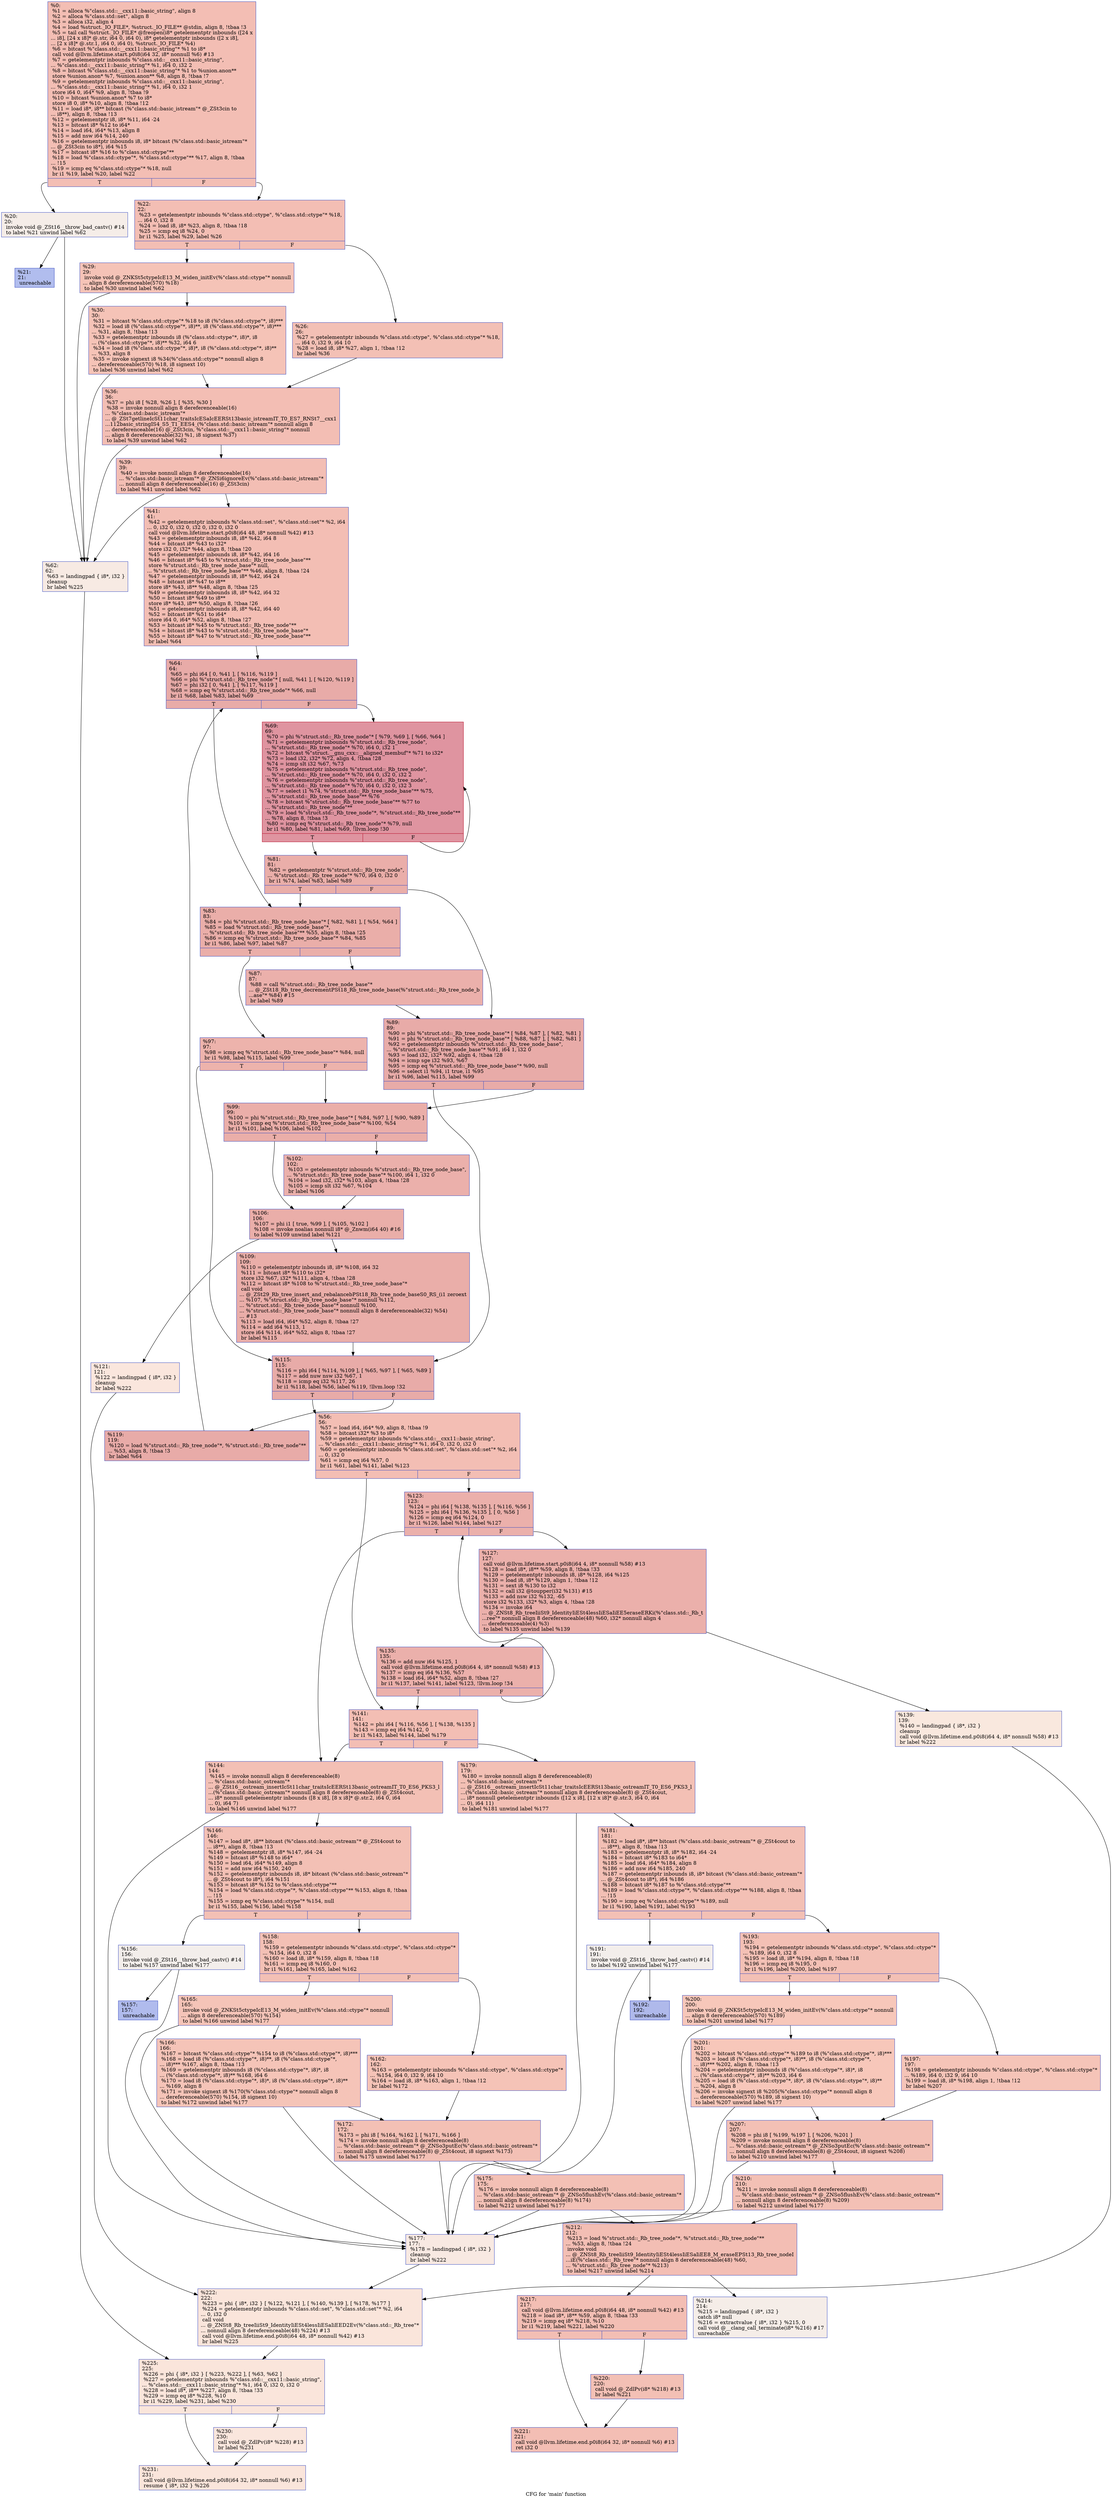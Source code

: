 digraph "CFG for 'main' function" {
	label="CFG for 'main' function";

	Node0x55f1816f0c80 [shape=record,color="#3d50c3ff", style=filled, fillcolor="#e36c5570",label="{%0:\l  %1 = alloca %\"class.std::__cxx11::basic_string\", align 8\l  %2 = alloca %\"class.std::set\", align 8\l  %3 = alloca i32, align 4\l  %4 = load %struct._IO_FILE*, %struct._IO_FILE** @stdin, align 8, !tbaa !3\l  %5 = tail call %struct._IO_FILE* @freopen(i8* getelementptr inbounds ([24 x\l... i8], [24 x i8]* @.str, i64 0, i64 0), i8* getelementptr inbounds ([2 x i8],\l... [2 x i8]* @.str.1, i64 0, i64 0), %struct._IO_FILE* %4)\l  %6 = bitcast %\"class.std::__cxx11::basic_string\"* %1 to i8*\l  call void @llvm.lifetime.start.p0i8(i64 32, i8* nonnull %6) #13\l  %7 = getelementptr inbounds %\"class.std::__cxx11::basic_string\",\l... %\"class.std::__cxx11::basic_string\"* %1, i64 0, i32 2\l  %8 = bitcast %\"class.std::__cxx11::basic_string\"* %1 to %union.anon**\l  store %union.anon* %7, %union.anon** %8, align 8, !tbaa !7\l  %9 = getelementptr inbounds %\"class.std::__cxx11::basic_string\",\l... %\"class.std::__cxx11::basic_string\"* %1, i64 0, i32 1\l  store i64 0, i64* %9, align 8, !tbaa !9\l  %10 = bitcast %union.anon* %7 to i8*\l  store i8 0, i8* %10, align 8, !tbaa !12\l  %11 = load i8*, i8** bitcast (%\"class.std::basic_istream\"* @_ZSt3cin to\l... i8**), align 8, !tbaa !13\l  %12 = getelementptr i8, i8* %11, i64 -24\l  %13 = bitcast i8* %12 to i64*\l  %14 = load i64, i64* %13, align 8\l  %15 = add nsw i64 %14, 240\l  %16 = getelementptr inbounds i8, i8* bitcast (%\"class.std::basic_istream\"*\l... @_ZSt3cin to i8*), i64 %15\l  %17 = bitcast i8* %16 to %\"class.std::ctype\"**\l  %18 = load %\"class.std::ctype\"*, %\"class.std::ctype\"** %17, align 8, !tbaa\l... !15\l  %19 = icmp eq %\"class.std::ctype\"* %18, null\l  br i1 %19, label %20, label %22\l|{<s0>T|<s1>F}}"];
	Node0x55f1816f0c80:s0 -> Node0x55f1816f1a20;
	Node0x55f1816f0c80:s1 -> Node0x55f1816f3050;
	Node0x55f1816f1a20 [shape=record,color="#3d50c3ff", style=filled, fillcolor="#e8d6cc70",label="{%20:\l20:                                               \l  invoke void @_ZSt16__throw_bad_castv() #14\l          to label %21 unwind label %62\l}"];
	Node0x55f1816f1a20 -> Node0x55f1816f31e0;
	Node0x55f1816f1a20 -> Node0x55f1816f3230;
	Node0x55f1816f31e0 [shape=record,color="#3d50c3ff", style=filled, fillcolor="#4f69d970",label="{%21:\l21:                                               \l  unreachable\l}"];
	Node0x55f1816f3050 [shape=record,color="#3d50c3ff", style=filled, fillcolor="#e36c5570",label="{%22:\l22:                                               \l  %23 = getelementptr inbounds %\"class.std::ctype\", %\"class.std::ctype\"* %18,\l... i64 0, i32 8\l  %24 = load i8, i8* %23, align 8, !tbaa !18\l  %25 = icmp eq i8 %24, 0\l  br i1 %25, label %29, label %26\l|{<s0>T|<s1>F}}"];
	Node0x55f1816f3050:s0 -> Node0x55f1816f37c0;
	Node0x55f1816f3050:s1 -> Node0x55f1816f3850;
	Node0x55f1816f3850 [shape=record,color="#3d50c3ff", style=filled, fillcolor="#e5705870",label="{%26:\l26:                                               \l  %27 = getelementptr inbounds %\"class.std::ctype\", %\"class.std::ctype\"* %18,\l... i64 0, i32 9, i64 10\l  %28 = load i8, i8* %27, align 1, !tbaa !12\l  br label %36\l}"];
	Node0x55f1816f3850 -> Node0x55f1816f4070;
	Node0x55f1816f37c0 [shape=record,color="#3d50c3ff", style=filled, fillcolor="#e8765c70",label="{%29:\l29:                                               \l  invoke void @_ZNKSt5ctypeIcE13_M_widen_initEv(%\"class.std::ctype\"* nonnull\l... align 8 dereferenceable(570) %18)\l          to label %30 unwind label %62\l}"];
	Node0x55f1816f37c0 -> Node0x55f1816f41b0;
	Node0x55f1816f37c0 -> Node0x55f1816f3230;
	Node0x55f1816f41b0 [shape=record,color="#3d50c3ff", style=filled, fillcolor="#e8765c70",label="{%30:\l30:                                               \l  %31 = bitcast %\"class.std::ctype\"* %18 to i8 (%\"class.std::ctype\"*, i8)***\l  %32 = load i8 (%\"class.std::ctype\"*, i8)**, i8 (%\"class.std::ctype\"*, i8)***\l... %31, align 8, !tbaa !13\l  %33 = getelementptr inbounds i8 (%\"class.std::ctype\"*, i8)*, i8\l... (%\"class.std::ctype\"*, i8)** %32, i64 6\l  %34 = load i8 (%\"class.std::ctype\"*, i8)*, i8 (%\"class.std::ctype\"*, i8)**\l... %33, align 8\l  %35 = invoke signext i8 %34(%\"class.std::ctype\"* nonnull align 8\l... dereferenceable(570) %18, i8 signext 10)\l          to label %36 unwind label %62\l}"];
	Node0x55f1816f41b0 -> Node0x55f1816f4070;
	Node0x55f1816f41b0 -> Node0x55f1816f3230;
	Node0x55f1816f4070 [shape=record,color="#3d50c3ff", style=filled, fillcolor="#e36c5570",label="{%36:\l36:                                               \l  %37 = phi i8 [ %28, %26 ], [ %35, %30 ]\l  %38 = invoke nonnull align 8 dereferenceable(16)\l... %\"class.std::basic_istream\"*\l... @_ZSt7getlineIcSt11char_traitsIcESaIcEERSt13basic_istreamIT_T0_ES7_RNSt7__cxx1\l...112basic_stringIS4_S5_T1_EES4_(%\"class.std::basic_istream\"* nonnull align 8\l... dereferenceable(16) @_ZSt3cin, %\"class.std::__cxx11::basic_string\"* nonnull\l... align 8 dereferenceable(32) %1, i8 signext %37)\l          to label %39 unwind label %62\l}"];
	Node0x55f1816f4070 -> Node0x55f1816f5950;
	Node0x55f1816f4070 -> Node0x55f1816f3230;
	Node0x55f1816f5950 [shape=record,color="#3d50c3ff", style=filled, fillcolor="#e36c5570",label="{%39:\l39:                                               \l  %40 = invoke nonnull align 8 dereferenceable(16)\l... %\"class.std::basic_istream\"* @_ZNSi6ignoreEv(%\"class.std::basic_istream\"*\l... nonnull align 8 dereferenceable(16) @_ZSt3cin)\l          to label %41 unwind label %62\l}"];
	Node0x55f1816f5950 -> Node0x55f1816f5b90;
	Node0x55f1816f5950 -> Node0x55f1816f3230;
	Node0x55f1816f5b90 [shape=record,color="#3d50c3ff", style=filled, fillcolor="#e36c5570",label="{%41:\l41:                                               \l  %42 = getelementptr inbounds %\"class.std::set\", %\"class.std::set\"* %2, i64\l... 0, i32 0, i32 0, i32 0, i32 0, i32 0\l  call void @llvm.lifetime.start.p0i8(i64 48, i8* nonnull %42) #13\l  %43 = getelementptr inbounds i8, i8* %42, i64 8\l  %44 = bitcast i8* %43 to i32*\l  store i32 0, i32* %44, align 8, !tbaa !20\l  %45 = getelementptr inbounds i8, i8* %42, i64 16\l  %46 = bitcast i8* %45 to %\"struct.std::_Rb_tree_node_base\"**\l  store %\"struct.std::_Rb_tree_node_base\"* null,\l... %\"struct.std::_Rb_tree_node_base\"** %46, align 8, !tbaa !24\l  %47 = getelementptr inbounds i8, i8* %42, i64 24\l  %48 = bitcast i8* %47 to i8**\l  store i8* %43, i8** %48, align 8, !tbaa !25\l  %49 = getelementptr inbounds i8, i8* %42, i64 32\l  %50 = bitcast i8* %49 to i8**\l  store i8* %43, i8** %50, align 8, !tbaa !26\l  %51 = getelementptr inbounds i8, i8* %42, i64 40\l  %52 = bitcast i8* %51 to i64*\l  store i64 0, i64* %52, align 8, !tbaa !27\l  %53 = bitcast i8* %45 to %\"struct.std::_Rb_tree_node\"**\l  %54 = bitcast i8* %43 to %\"struct.std::_Rb_tree_node_base\"*\l  %55 = bitcast i8* %47 to %\"struct.std::_Rb_tree_node_base\"**\l  br label %64\l}"];
	Node0x55f1816f5b90 -> Node0x55f1816f6ee0;
	Node0x55f1816f6fe0 [shape=record,color="#3d50c3ff", style=filled, fillcolor="#e36c5570",label="{%56:\l56:                                               \l  %57 = load i64, i64* %9, align 8, !tbaa !9\l  %58 = bitcast i32* %3 to i8*\l  %59 = getelementptr inbounds %\"class.std::__cxx11::basic_string\",\l... %\"class.std::__cxx11::basic_string\"* %1, i64 0, i32 0, i32 0\l  %60 = getelementptr inbounds %\"class.std::set\", %\"class.std::set\"* %2, i64\l... 0, i32 0\l  %61 = icmp eq i64 %57, 0\l  br i1 %61, label %141, label %123\l|{<s0>T|<s1>F}}"];
	Node0x55f1816f6fe0:s0 -> Node0x55f1816f78b0;
	Node0x55f1816f6fe0:s1 -> Node0x55f1816f7900;
	Node0x55f1816f3230 [shape=record,color="#3d50c3ff", style=filled, fillcolor="#eed0c070",label="{%62:\l62:                                               \l  %63 = landingpad \{ i8*, i32 \}\l          cleanup\l  br label %225\l}"];
	Node0x55f1816f3230 -> Node0x55f1816f7ab0;
	Node0x55f1816f6ee0 [shape=record,color="#3d50c3ff", style=filled, fillcolor="#cc403a70",label="{%64:\l64:                                               \l  %65 = phi i64 [ 0, %41 ], [ %116, %119 ]\l  %66 = phi %\"struct.std::_Rb_tree_node\"* [ null, %41 ], [ %120, %119 ]\l  %67 = phi i32 [ 0, %41 ], [ %117, %119 ]\l  %68 = icmp eq %\"struct.std::_Rb_tree_node\"* %66, null\l  br i1 %68, label %83, label %69\l|{<s0>T|<s1>F}}"];
	Node0x55f1816f6ee0:s0 -> Node0x55f1816f7fd0;
	Node0x55f1816f6ee0:s1 -> Node0x55f1816f8060;
	Node0x55f1816f8060 [shape=record,color="#b70d28ff", style=filled, fillcolor="#b70d2870",label="{%69:\l69:                                               \l  %70 = phi %\"struct.std::_Rb_tree_node\"* [ %79, %69 ], [ %66, %64 ]\l  %71 = getelementptr inbounds %\"struct.std::_Rb_tree_node\",\l... %\"struct.std::_Rb_tree_node\"* %70, i64 0, i32 1\l  %72 = bitcast %\"struct.__gnu_cxx::__aligned_membuf\"* %71 to i32*\l  %73 = load i32, i32* %72, align 4, !tbaa !28\l  %74 = icmp slt i32 %67, %73\l  %75 = getelementptr inbounds %\"struct.std::_Rb_tree_node\",\l... %\"struct.std::_Rb_tree_node\"* %70, i64 0, i32 0, i32 2\l  %76 = getelementptr inbounds %\"struct.std::_Rb_tree_node\",\l... %\"struct.std::_Rb_tree_node\"* %70, i64 0, i32 0, i32 3\l  %77 = select i1 %74, %\"struct.std::_Rb_tree_node_base\"** %75,\l... %\"struct.std::_Rb_tree_node_base\"** %76\l  %78 = bitcast %\"struct.std::_Rb_tree_node_base\"** %77 to\l... %\"struct.std::_Rb_tree_node\"**\l  %79 = load %\"struct.std::_Rb_tree_node\"*, %\"struct.std::_Rb_tree_node\"**\l... %78, align 8, !tbaa !3\l  %80 = icmp eq %\"struct.std::_Rb_tree_node\"* %79, null\l  br i1 %80, label %81, label %69, !llvm.loop !30\l|{<s0>T|<s1>F}}"];
	Node0x55f1816f8060:s0 -> Node0x55f1816f8e30;
	Node0x55f1816f8060:s1 -> Node0x55f1816f8060;
	Node0x55f1816f8e30 [shape=record,color="#3d50c3ff", style=filled, fillcolor="#d0473d70",label="{%81:\l81:                                               \l  %82 = getelementptr %\"struct.std::_Rb_tree_node\",\l... %\"struct.std::_Rb_tree_node\"* %70, i64 0, i32 0\l  br i1 %74, label %83, label %89\l|{<s0>T|<s1>F}}"];
	Node0x55f1816f8e30:s0 -> Node0x55f1816f7fd0;
	Node0x55f1816f8e30:s1 -> Node0x55f1816f9110;
	Node0x55f1816f7fd0 [shape=record,color="#3d50c3ff", style=filled, fillcolor="#d0473d70",label="{%83:\l83:                                               \l  %84 = phi %\"struct.std::_Rb_tree_node_base\"* [ %82, %81 ], [ %54, %64 ]\l  %85 = load %\"struct.std::_Rb_tree_node_base\"*,\l... %\"struct.std::_Rb_tree_node_base\"** %55, align 8, !tbaa !25\l  %86 = icmp eq %\"struct.std::_Rb_tree_node_base\"* %84, %85\l  br i1 %86, label %97, label %87\l|{<s0>T|<s1>F}}"];
	Node0x55f1816f7fd0:s0 -> Node0x55f1816f99d0;
	Node0x55f1816f7fd0:s1 -> Node0x55f1816f9a20;
	Node0x55f1816f9a20 [shape=record,color="#3d50c3ff", style=filled, fillcolor="#d24b4070",label="{%87:\l87:                                               \l  %88 = call %\"struct.std::_Rb_tree_node_base\"*\l... @_ZSt18_Rb_tree_decrementPSt18_Rb_tree_node_base(%\"struct.std::_Rb_tree_node_b\l...ase\"* %84) #15\l  br label %89\l}"];
	Node0x55f1816f9a20 -> Node0x55f1816f9110;
	Node0x55f1816f9110 [shape=record,color="#3d50c3ff", style=filled, fillcolor="#cc403a70",label="{%89:\l89:                                               \l  %90 = phi %\"struct.std::_Rb_tree_node_base\"* [ %84, %87 ], [ %82, %81 ]\l  %91 = phi %\"struct.std::_Rb_tree_node_base\"* [ %88, %87 ], [ %82, %81 ]\l  %92 = getelementptr inbounds %\"struct.std::_Rb_tree_node_base\",\l... %\"struct.std::_Rb_tree_node_base\"* %91, i64 1, i32 0\l  %93 = load i32, i32* %92, align 4, !tbaa !28\l  %94 = icmp sge i32 %93, %67\l  %95 = icmp eq %\"struct.std::_Rb_tree_node_base\"* %90, null\l  %96 = select i1 %94, i1 true, i1 %95\l  br i1 %96, label %115, label %99\l|{<s0>T|<s1>F}}"];
	Node0x55f1816f9110:s0 -> Node0x55f1816fa900;
	Node0x55f1816f9110:s1 -> Node0x55f1816fa950;
	Node0x55f1816f99d0 [shape=record,color="#3d50c3ff", style=filled, fillcolor="#d6524470",label="{%97:\l97:                                               \l  %98 = icmp eq %\"struct.std::_Rb_tree_node_base\"* %84, null\l  br i1 %98, label %115, label %99\l|{<s0>T|<s1>F}}"];
	Node0x55f1816f99d0:s0 -> Node0x55f1816fa900;
	Node0x55f1816f99d0:s1 -> Node0x55f1816fa950;
	Node0x55f1816fa950 [shape=record,color="#3d50c3ff", style=filled, fillcolor="#d0473d70",label="{%99:\l99:                                               \l  %100 = phi %\"struct.std::_Rb_tree_node_base\"* [ %84, %97 ], [ %90, %89 ]\l  %101 = icmp eq %\"struct.std::_Rb_tree_node_base\"* %100, %54\l  br i1 %101, label %106, label %102\l|{<s0>T|<s1>F}}"];
	Node0x55f1816fa950:s0 -> Node0x55f1816facd0;
	Node0x55f1816fa950:s1 -> Node0x55f1816fad20;
	Node0x55f1816fad20 [shape=record,color="#3d50c3ff", style=filled, fillcolor="#d24b4070",label="{%102:\l102:                                              \l  %103 = getelementptr inbounds %\"struct.std::_Rb_tree_node_base\",\l... %\"struct.std::_Rb_tree_node_base\"* %100, i64 1, i32 0\l  %104 = load i32, i32* %103, align 4, !tbaa !28\l  %105 = icmp slt i32 %67, %104\l  br label %106\l}"];
	Node0x55f1816fad20 -> Node0x55f1816facd0;
	Node0x55f1816facd0 [shape=record,color="#3d50c3ff", style=filled, fillcolor="#d0473d70",label="{%106:\l106:                                              \l  %107 = phi i1 [ true, %99 ], [ %105, %102 ]\l  %108 = invoke noalias nonnull i8* @_Znwm(i64 40) #16\l          to label %109 unwind label %121\l}"];
	Node0x55f1816facd0 -> Node0x55f1816fb100;
	Node0x55f1816facd0 -> Node0x55f1816fb150;
	Node0x55f1816fb100 [shape=record,color="#3d50c3ff", style=filled, fillcolor="#d0473d70",label="{%109:\l109:                                              \l  %110 = getelementptr inbounds i8, i8* %108, i64 32\l  %111 = bitcast i8* %110 to i32*\l  store i32 %67, i32* %111, align 4, !tbaa !28\l  %112 = bitcast i8* %108 to %\"struct.std::_Rb_tree_node_base\"*\l  call void\l... @_ZSt29_Rb_tree_insert_and_rebalancebPSt18_Rb_tree_node_baseS0_RS_(i1 zeroext\l... %107, %\"struct.std::_Rb_tree_node_base\"* nonnull %112,\l... %\"struct.std::_Rb_tree_node_base\"* nonnull %100,\l... %\"struct.std::_Rb_tree_node_base\"* nonnull align 8 dereferenceable(32) %54)\l... #13\l  %113 = load i64, i64* %52, align 8, !tbaa !27\l  %114 = add i64 %113, 1\l  store i64 %114, i64* %52, align 8, !tbaa !27\l  br label %115\l}"];
	Node0x55f1816fb100 -> Node0x55f1816fa900;
	Node0x55f1816fa900 [shape=record,color="#3d50c3ff", style=filled, fillcolor="#cc403a70",label="{%115:\l115:                                              \l  %116 = phi i64 [ %114, %109 ], [ %65, %97 ], [ %65, %89 ]\l  %117 = add nuw nsw i32 %67, 1\l  %118 = icmp eq i32 %117, 26\l  br i1 %118, label %56, label %119, !llvm.loop !32\l|{<s0>T|<s1>F}}"];
	Node0x55f1816fa900:s0 -> Node0x55f1816f6fe0;
	Node0x55f1816fa900:s1 -> Node0x55f1816f7ba0;
	Node0x55f1816f7ba0 [shape=record,color="#3d50c3ff", style=filled, fillcolor="#cc403a70",label="{%119:\l119:                                              \l  %120 = load %\"struct.std::_Rb_tree_node\"*, %\"struct.std::_Rb_tree_node\"**\l... %53, align 8, !tbaa !3\l  br label %64\l}"];
	Node0x55f1816f7ba0 -> Node0x55f1816f6ee0;
	Node0x55f1816fb150 [shape=record,color="#3d50c3ff", style=filled, fillcolor="#f3c7b170",label="{%121:\l121:                                              \l  %122 = landingpad \{ i8*, i32 \}\l          cleanup\l  br label %222\l}"];
	Node0x55f1816fb150 -> Node0x55f1816fc5d0;
	Node0x55f1816f7900 [shape=record,color="#3d50c3ff", style=filled, fillcolor="#d24b4070",label="{%123:\l123:                                              \l  %124 = phi i64 [ %138, %135 ], [ %116, %56 ]\l  %125 = phi i64 [ %136, %135 ], [ 0, %56 ]\l  %126 = icmp eq i64 %124, 0\l  br i1 %126, label %144, label %127\l|{<s0>T|<s1>F}}"];
	Node0x55f1816f7900:s0 -> Node0x55f1816fc8d0;
	Node0x55f1816f7900:s1 -> Node0x55f1816fc920;
	Node0x55f1816fc920 [shape=record,color="#3d50c3ff", style=filled, fillcolor="#d24b4070",label="{%127:\l127:                                              \l  call void @llvm.lifetime.start.p0i8(i64 4, i8* nonnull %58) #13\l  %128 = load i8*, i8** %59, align 8, !tbaa !33\l  %129 = getelementptr inbounds i8, i8* %128, i64 %125\l  %130 = load i8, i8* %129, align 1, !tbaa !12\l  %131 = sext i8 %130 to i32\l  %132 = call i32 @toupper(i32 %131) #15\l  %133 = add nsw i32 %132, -65\l  store i32 %133, i32* %3, align 4, !tbaa !28\l  %134 = invoke i64\l... @_ZNSt8_Rb_treeIiiSt9_IdentityIiESt4lessIiESaIiEE5eraseERKi(%\"class.std::_Rb_t\l...ree\"* nonnull align 8 dereferenceable(48) %60, i32* nonnull align 4\l... dereferenceable(4) %3)\l          to label %135 unwind label %139\l}"];
	Node0x55f1816fc920 -> Node0x55f1816fc690;
	Node0x55f1816fc920 -> Node0x55f1816fdb30;
	Node0x55f1816fc690 [shape=record,color="#3d50c3ff", style=filled, fillcolor="#d24b4070",label="{%135:\l135:                                              \l  %136 = add nuw i64 %125, 1\l  call void @llvm.lifetime.end.p0i8(i64 4, i8* nonnull %58) #13\l  %137 = icmp eq i64 %136, %57\l  %138 = load i64, i64* %52, align 8, !tbaa !27\l  br i1 %137, label %141, label %123, !llvm.loop !34\l|{<s0>T|<s1>F}}"];
	Node0x55f1816fc690:s0 -> Node0x55f1816f78b0;
	Node0x55f1816fc690:s1 -> Node0x55f1816f7900;
	Node0x55f1816fdb30 [shape=record,color="#3d50c3ff", style=filled, fillcolor="#f2cab570",label="{%139:\l139:                                              \l  %140 = landingpad \{ i8*, i32 \}\l          cleanup\l  call void @llvm.lifetime.end.p0i8(i64 4, i8* nonnull %58) #13\l  br label %222\l}"];
	Node0x55f1816fdb30 -> Node0x55f1816fc5d0;
	Node0x55f1816f78b0 [shape=record,color="#3d50c3ff", style=filled, fillcolor="#e36c5570",label="{%141:\l141:                                              \l  %142 = phi i64 [ %116, %56 ], [ %138, %135 ]\l  %143 = icmp eq i64 %142, 0\l  br i1 %143, label %144, label %179\l|{<s0>T|<s1>F}}"];
	Node0x55f1816f78b0:s0 -> Node0x55f1816fc8d0;
	Node0x55f1816f78b0:s1 -> Node0x55f1816fe6f0;
	Node0x55f1816fc8d0 [shape=record,color="#3d50c3ff", style=filled, fillcolor="#e5705870",label="{%144:\l144:                                              \l  %145 = invoke nonnull align 8 dereferenceable(8)\l... %\"class.std::basic_ostream\"*\l... @_ZSt16__ostream_insertIcSt11char_traitsIcEERSt13basic_ostreamIT_T0_ES6_PKS3_l\l...(%\"class.std::basic_ostream\"* nonnull align 8 dereferenceable(8) @_ZSt4cout,\l... i8* nonnull getelementptr inbounds ([8 x i8], [8 x i8]* @.str.2, i64 0, i64\l... 0), i64 7)\l          to label %146 unwind label %177\l}"];
	Node0x55f1816fc8d0 -> Node0x55f1816fe930;
	Node0x55f1816fc8d0 -> Node0x55f1816fe980;
	Node0x55f1816fe930 [shape=record,color="#3d50c3ff", style=filled, fillcolor="#e5705870",label="{%146:\l146:                                              \l  %147 = load i8*, i8** bitcast (%\"class.std::basic_ostream\"* @_ZSt4cout to\l... i8**), align 8, !tbaa !13\l  %148 = getelementptr i8, i8* %147, i64 -24\l  %149 = bitcast i8* %148 to i64*\l  %150 = load i64, i64* %149, align 8\l  %151 = add nsw i64 %150, 240\l  %152 = getelementptr inbounds i8, i8* bitcast (%\"class.std::basic_ostream\"*\l... @_ZSt4cout to i8*), i64 %151\l  %153 = bitcast i8* %152 to %\"class.std::ctype\"**\l  %154 = load %\"class.std::ctype\"*, %\"class.std::ctype\"** %153, align 8, !tbaa\l... !15\l  %155 = icmp eq %\"class.std::ctype\"* %154, null\l  br i1 %155, label %156, label %158\l|{<s0>T|<s1>F}}"];
	Node0x55f1816fe930:s0 -> Node0x55f1816ff730;
	Node0x55f1816fe930:s1 -> Node0x55f1816ff7c0;
	Node0x55f1816ff730 [shape=record,color="#3d50c3ff", style=filled, fillcolor="#e5d8d170",label="{%156:\l156:                                              \l  invoke void @_ZSt16__throw_bad_castv() #14\l          to label %157 unwind label %177\l}"];
	Node0x55f1816ff730 -> Node0x55f1816ff930;
	Node0x55f1816ff730 -> Node0x55f1816fe980;
	Node0x55f1816ff930 [shape=record,color="#3d50c3ff", style=filled, fillcolor="#4c66d670",label="{%157:\l157:                                              \l  unreachable\l}"];
	Node0x55f1816ff7c0 [shape=record,color="#3d50c3ff", style=filled, fillcolor="#e5705870",label="{%158:\l158:                                              \l  %159 = getelementptr inbounds %\"class.std::ctype\", %\"class.std::ctype\"*\l... %154, i64 0, i32 8\l  %160 = load i8, i8* %159, align 8, !tbaa !18\l  %161 = icmp eq i8 %160, 0\l  br i1 %161, label %165, label %162\l|{<s0>T|<s1>F}}"];
	Node0x55f1816ff7c0:s0 -> Node0x55f1817002e0;
	Node0x55f1816ff7c0:s1 -> Node0x55f181700330;
	Node0x55f181700330 [shape=record,color="#3d50c3ff", style=filled, fillcolor="#e8765c70",label="{%162:\l162:                                              \l  %163 = getelementptr inbounds %\"class.std::ctype\", %\"class.std::ctype\"*\l... %154, i64 0, i32 9, i64 10\l  %164 = load i8, i8* %163, align 1, !tbaa !12\l  br label %172\l}"];
	Node0x55f181700330 -> Node0x55f181700580;
	Node0x55f1817002e0 [shape=record,color="#3d50c3ff", style=filled, fillcolor="#e97a5f70",label="{%165:\l165:                                              \l  invoke void @_ZNKSt5ctypeIcE13_M_widen_initEv(%\"class.std::ctype\"* nonnull\l... align 8 dereferenceable(570) %154)\l          to label %166 unwind label %177\l}"];
	Node0x55f1817002e0 -> Node0x55f181700640;
	Node0x55f1817002e0 -> Node0x55f1816fe980;
	Node0x55f181700640 [shape=record,color="#3d50c3ff", style=filled, fillcolor="#e97a5f70",label="{%166:\l166:                                              \l  %167 = bitcast %\"class.std::ctype\"* %154 to i8 (%\"class.std::ctype\"*, i8)***\l  %168 = load i8 (%\"class.std::ctype\"*, i8)**, i8 (%\"class.std::ctype\"*,\l... i8)*** %167, align 8, !tbaa !13\l  %169 = getelementptr inbounds i8 (%\"class.std::ctype\"*, i8)*, i8\l... (%\"class.std::ctype\"*, i8)** %168, i64 6\l  %170 = load i8 (%\"class.std::ctype\"*, i8)*, i8 (%\"class.std::ctype\"*, i8)**\l... %169, align 8\l  %171 = invoke signext i8 %170(%\"class.std::ctype\"* nonnull align 8\l... dereferenceable(570) %154, i8 signext 10)\l          to label %172 unwind label %177\l}"];
	Node0x55f181700640 -> Node0x55f181700580;
	Node0x55f181700640 -> Node0x55f1816fe980;
	Node0x55f181700580 [shape=record,color="#3d50c3ff", style=filled, fillcolor="#e5705870",label="{%172:\l172:                                              \l  %173 = phi i8 [ %164, %162 ], [ %171, %166 ]\l  %174 = invoke nonnull align 8 dereferenceable(8)\l... %\"class.std::basic_ostream\"* @_ZNSo3putEc(%\"class.std::basic_ostream\"*\l... nonnull align 8 dereferenceable(8) @_ZSt4cout, i8 signext %173)\l          to label %175 unwind label %177\l}"];
	Node0x55f181700580 -> Node0x55f181700b70;
	Node0x55f181700580 -> Node0x55f1816fe980;
	Node0x55f181700b70 [shape=record,color="#3d50c3ff", style=filled, fillcolor="#e5705870",label="{%175:\l175:                                              \l  %176 = invoke nonnull align 8 dereferenceable(8)\l... %\"class.std::basic_ostream\"* @_ZNSo5flushEv(%\"class.std::basic_ostream\"*\l... nonnull align 8 dereferenceable(8) %174)\l          to label %212 unwind label %177\l}"];
	Node0x55f181700b70 -> Node0x55f181700e00;
	Node0x55f181700b70 -> Node0x55f1816fe980;
	Node0x55f1816fe980 [shape=record,color="#3d50c3ff", style=filled, fillcolor="#efcebd70",label="{%177:\l177:                                              \l  %178 = landingpad \{ i8*, i32 \}\l          cleanup\l  br label %222\l}"];
	Node0x55f1816fe980 -> Node0x55f1816fc5d0;
	Node0x55f1816fe6f0 [shape=record,color="#3d50c3ff", style=filled, fillcolor="#e5705870",label="{%179:\l179:                                              \l  %180 = invoke nonnull align 8 dereferenceable(8)\l... %\"class.std::basic_ostream\"*\l... @_ZSt16__ostream_insertIcSt11char_traitsIcEERSt13basic_ostreamIT_T0_ES6_PKS3_l\l...(%\"class.std::basic_ostream\"* nonnull align 8 dereferenceable(8) @_ZSt4cout,\l... i8* nonnull getelementptr inbounds ([12 x i8], [12 x i8]* @.str.3, i64 0, i64\l... 0), i64 11)\l          to label %181 unwind label %177\l}"];
	Node0x55f1816fe6f0 -> Node0x55f181701250;
	Node0x55f1816fe6f0 -> Node0x55f1816fe980;
	Node0x55f181701250 [shape=record,color="#3d50c3ff", style=filled, fillcolor="#e5705870",label="{%181:\l181:                                              \l  %182 = load i8*, i8** bitcast (%\"class.std::basic_ostream\"* @_ZSt4cout to\l... i8**), align 8, !tbaa !13\l  %183 = getelementptr i8, i8* %182, i64 -24\l  %184 = bitcast i8* %183 to i64*\l  %185 = load i64, i64* %184, align 8\l  %186 = add nsw i64 %185, 240\l  %187 = getelementptr inbounds i8, i8* bitcast (%\"class.std::basic_ostream\"*\l... @_ZSt4cout to i8*), i64 %186\l  %188 = bitcast i8* %187 to %\"class.std::ctype\"**\l  %189 = load %\"class.std::ctype\"*, %\"class.std::ctype\"** %188, align 8, !tbaa\l... !15\l  %190 = icmp eq %\"class.std::ctype\"* %189, null\l  br i1 %190, label %191, label %193\l|{<s0>T|<s1>F}}"];
	Node0x55f181701250:s0 -> Node0x55f181701950;
	Node0x55f181701250:s1 -> Node0x55f1817019a0;
	Node0x55f181701950 [shape=record,color="#3d50c3ff", style=filled, fillcolor="#e5d8d170",label="{%191:\l191:                                              \l  invoke void @_ZSt16__throw_bad_castv() #14\l          to label %192 unwind label %177\l}"];
	Node0x55f181701950 -> Node0x55f181701aa0;
	Node0x55f181701950 -> Node0x55f1816fe980;
	Node0x55f181701aa0 [shape=record,color="#3d50c3ff", style=filled, fillcolor="#4961d270",label="{%192:\l192:                                              \l  unreachable\l}"];
	Node0x55f1817019a0 [shape=record,color="#3d50c3ff", style=filled, fillcolor="#e5705870",label="{%193:\l193:                                              \l  %194 = getelementptr inbounds %\"class.std::ctype\", %\"class.std::ctype\"*\l... %189, i64 0, i32 8\l  %195 = load i8, i8* %194, align 8, !tbaa !18\l  %196 = icmp eq i8 %195, 0\l  br i1 %196, label %200, label %197\l|{<s0>T|<s1>F}}"];
	Node0x55f1817019a0:s0 -> Node0x55f181701e40;
	Node0x55f1817019a0:s1 -> Node0x55f181701e90;
	Node0x55f181701e90 [shape=record,color="#3d50c3ff", style=filled, fillcolor="#e97a5f70",label="{%197:\l197:                                              \l  %198 = getelementptr inbounds %\"class.std::ctype\", %\"class.std::ctype\"*\l... %189, i64 0, i32 9, i64 10\l  %199 = load i8, i8* %198, align 1, !tbaa !12\l  br label %207\l}"];
	Node0x55f181701e90 -> Node0x55f1817020e0;
	Node0x55f181701e40 [shape=record,color="#3d50c3ff", style=filled, fillcolor="#ec7f6370",label="{%200:\l200:                                              \l  invoke void @_ZNKSt5ctypeIcE13_M_widen_initEv(%\"class.std::ctype\"* nonnull\l... align 8 dereferenceable(570) %189)\l          to label %201 unwind label %177\l}"];
	Node0x55f181701e40 -> Node0x55f1817021a0;
	Node0x55f181701e40 -> Node0x55f1816fe980;
	Node0x55f1817021a0 [shape=record,color="#3d50c3ff", style=filled, fillcolor="#ec7f6370",label="{%201:\l201:                                              \l  %202 = bitcast %\"class.std::ctype\"* %189 to i8 (%\"class.std::ctype\"*, i8)***\l  %203 = load i8 (%\"class.std::ctype\"*, i8)**, i8 (%\"class.std::ctype\"*,\l... i8)*** %202, align 8, !tbaa !13\l  %204 = getelementptr inbounds i8 (%\"class.std::ctype\"*, i8)*, i8\l... (%\"class.std::ctype\"*, i8)** %203, i64 6\l  %205 = load i8 (%\"class.std::ctype\"*, i8)*, i8 (%\"class.std::ctype\"*, i8)**\l... %204, align 8\l  %206 = invoke signext i8 %205(%\"class.std::ctype\"* nonnull align 8\l... dereferenceable(570) %189, i8 signext 10)\l          to label %207 unwind label %177\l}"];
	Node0x55f1817021a0 -> Node0x55f1817020e0;
	Node0x55f1817021a0 -> Node0x55f1816fe980;
	Node0x55f1817020e0 [shape=record,color="#3d50c3ff", style=filled, fillcolor="#e5705870",label="{%207:\l207:                                              \l  %208 = phi i8 [ %199, %197 ], [ %206, %201 ]\l  %209 = invoke nonnull align 8 dereferenceable(8)\l... %\"class.std::basic_ostream\"* @_ZNSo3putEc(%\"class.std::basic_ostream\"*\l... nonnull align 8 dereferenceable(8) @_ZSt4cout, i8 signext %208)\l          to label %210 unwind label %177\l}"];
	Node0x55f1817020e0 -> Node0x55f1817026d0;
	Node0x55f1817020e0 -> Node0x55f1816fe980;
	Node0x55f1817026d0 [shape=record,color="#3d50c3ff", style=filled, fillcolor="#e5705870",label="{%210:\l210:                                              \l  %211 = invoke nonnull align 8 dereferenceable(8)\l... %\"class.std::basic_ostream\"* @_ZNSo5flushEv(%\"class.std::basic_ostream\"*\l... nonnull align 8 dereferenceable(8) %209)\l          to label %212 unwind label %177\l}"];
	Node0x55f1817026d0 -> Node0x55f181700e00;
	Node0x55f1817026d0 -> Node0x55f1816fe980;
	Node0x55f181700e00 [shape=record,color="#3d50c3ff", style=filled, fillcolor="#e36c5570",label="{%212:\l212:                                              \l  %213 = load %\"struct.std::_Rb_tree_node\"*, %\"struct.std::_Rb_tree_node\"**\l... %53, align 8, !tbaa !24\l  invoke void\l... @_ZNSt8_Rb_treeIiiSt9_IdentityIiESt4lessIiESaIiEE8_M_eraseEPSt13_Rb_tree_nodeI\l...iE(%\"class.std::_Rb_tree\"* nonnull align 8 dereferenceable(48) %60,\l... %\"struct.std::_Rb_tree_node\"* %213)\l          to label %217 unwind label %214\l}"];
	Node0x55f181700e00 -> Node0x55f181703020;
	Node0x55f181700e00 -> Node0x55f181703070;
	Node0x55f181703070 [shape=record,color="#3d50c3ff", style=filled, fillcolor="#e8d6cc70",label="{%214:\l214:                                              \l  %215 = landingpad \{ i8*, i32 \}\l          catch i8* null\l  %216 = extractvalue \{ i8*, i32 \} %215, 0\l  call void @__clang_call_terminate(i8* %216) #17\l  unreachable\l}"];
	Node0x55f181703020 [shape=record,color="#3d50c3ff", style=filled, fillcolor="#e36c5570",label="{%217:\l217:                                              \l  call void @llvm.lifetime.end.p0i8(i64 48, i8* nonnull %42) #13\l  %218 = load i8*, i8** %59, align 8, !tbaa !33\l  %219 = icmp eq i8* %218, %10\l  br i1 %219, label %221, label %220\l|{<s0>T|<s1>F}}"];
	Node0x55f181703020:s0 -> Node0x55f181703f40;
	Node0x55f181703020:s1 -> Node0x55f181703f90;
	Node0x55f181703f90 [shape=record,color="#3d50c3ff", style=filled, fillcolor="#e5705870",label="{%220:\l220:                                              \l  call void @_ZdlPv(i8* %218) #13\l  br label %221\l}"];
	Node0x55f181703f90 -> Node0x55f181703f40;
	Node0x55f181703f40 [shape=record,color="#3d50c3ff", style=filled, fillcolor="#e36c5570",label="{%221:\l221:                                              \l  call void @llvm.lifetime.end.p0i8(i64 32, i8* nonnull %6) #13\l  ret i32 0\l}"];
	Node0x55f1816fc5d0 [shape=record,color="#3d50c3ff", style=filled, fillcolor="#f4c5ad70",label="{%222:\l222:                                              \l  %223 = phi \{ i8*, i32 \} [ %122, %121 ], [ %140, %139 ], [ %178, %177 ]\l  %224 = getelementptr inbounds %\"class.std::set\", %\"class.std::set\"* %2, i64\l... 0, i32 0\l  call void\l... @_ZNSt8_Rb_treeIiiSt9_IdentityIiESt4lessIiESaIiEED2Ev(%\"class.std::_Rb_tree\"*\l... nonnull align 8 dereferenceable(48) %224) #13\l  call void @llvm.lifetime.end.p0i8(i64 48, i8* nonnull %42) #13\l  br label %225\l}"];
	Node0x55f1816fc5d0 -> Node0x55f1816f7ab0;
	Node0x55f1816f7ab0 [shape=record,color="#3d50c3ff", style=filled, fillcolor="#f4c5ad70",label="{%225:\l225:                                              \l  %226 = phi \{ i8*, i32 \} [ %223, %222 ], [ %63, %62 ]\l  %227 = getelementptr inbounds %\"class.std::__cxx11::basic_string\",\l... %\"class.std::__cxx11::basic_string\"* %1, i64 0, i32 0, i32 0\l  %228 = load i8*, i8** %227, align 8, !tbaa !33\l  %229 = icmp eq i8* %228, %10\l  br i1 %229, label %231, label %230\l|{<s0>T|<s1>F}}"];
	Node0x55f1816f7ab0:s0 -> Node0x55f181704cc0;
	Node0x55f1816f7ab0:s1 -> Node0x55f181704d10;
	Node0x55f181704d10 [shape=record,color="#3d50c3ff", style=filled, fillcolor="#f3c7b170",label="{%230:\l230:                                              \l  call void @_ZdlPv(i8* %228) #13\l  br label %231\l}"];
	Node0x55f181704d10 -> Node0x55f181704cc0;
	Node0x55f181704cc0 [shape=record,color="#3d50c3ff", style=filled, fillcolor="#f4c5ad70",label="{%231:\l231:                                              \l  call void @llvm.lifetime.end.p0i8(i64 32, i8* nonnull %6) #13\l  resume \{ i8*, i32 \} %226\l}"];
}
